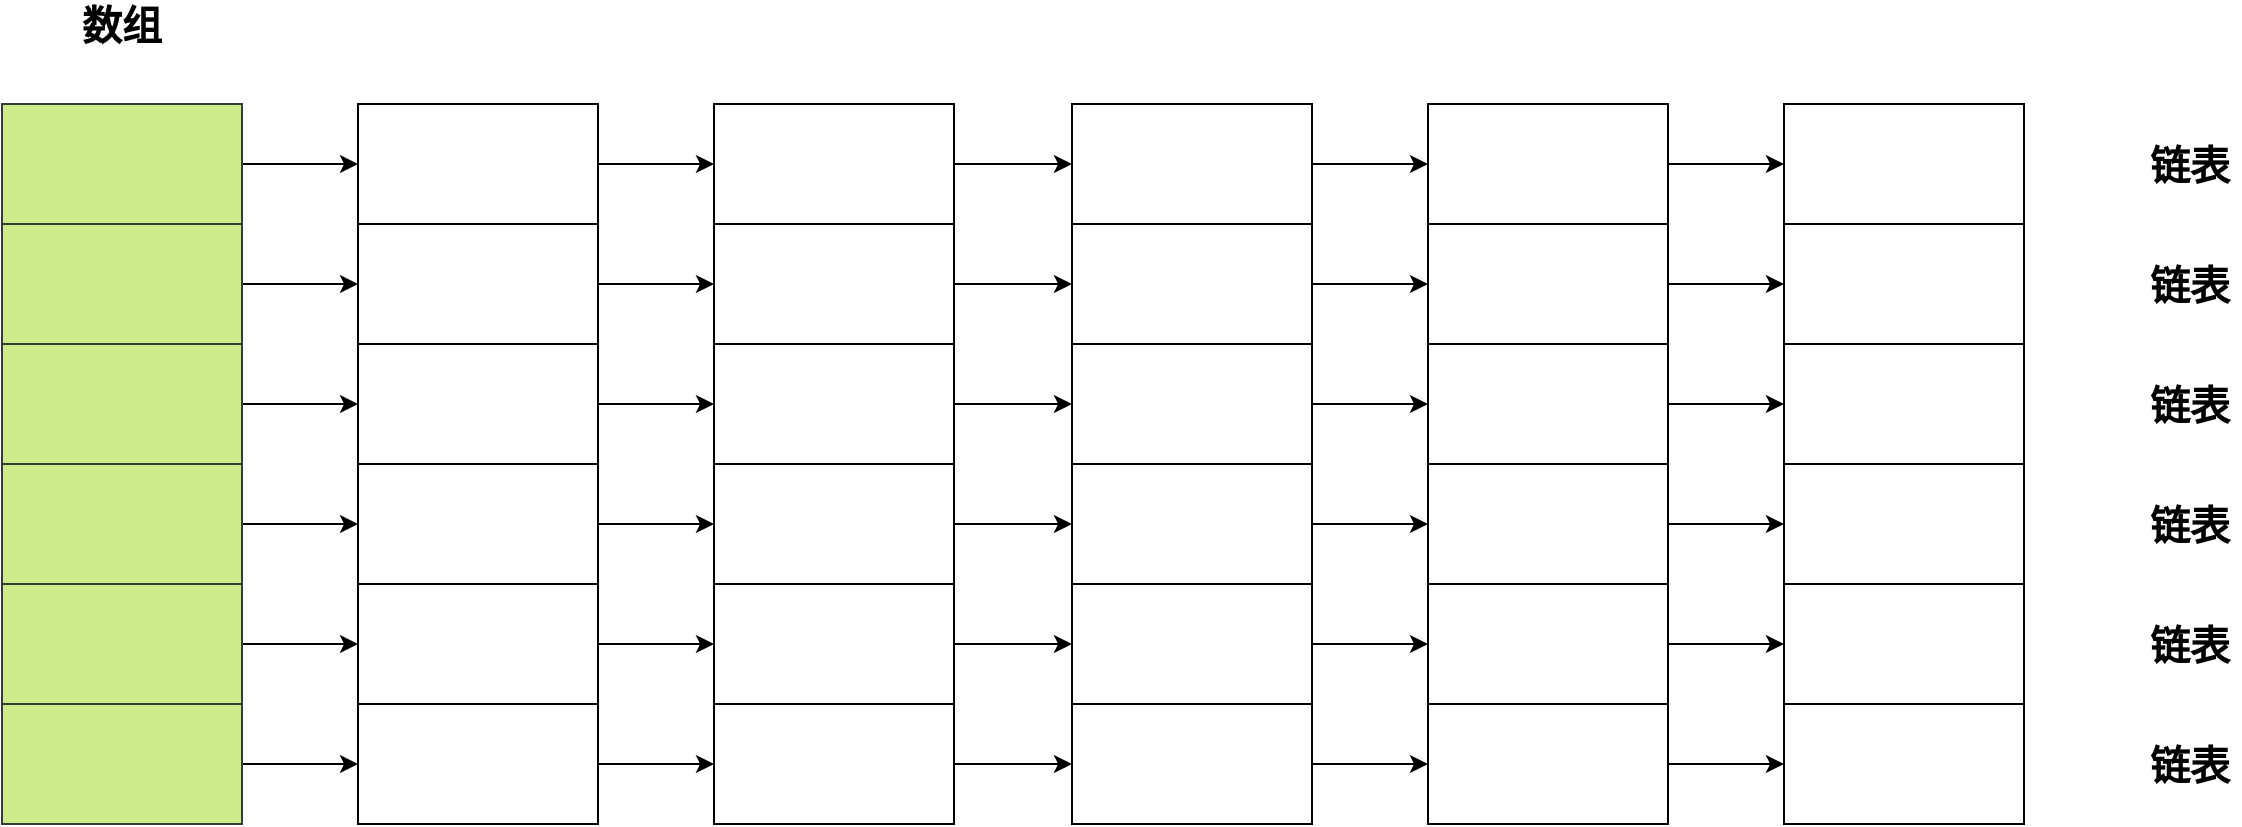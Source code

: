 <mxfile version="10.6.8" type="device"><diagram id="srieWkvELS1RMQvYjIIk" name="第 1 页"><mxGraphModel dx="1058" dy="818" grid="1" gridSize="10" guides="1" tooltips="1" connect="1" arrows="1" fold="1" page="1" pageScale="1" pageWidth="827" pageHeight="1169" math="0" shadow="0"><root><mxCell id="0"/><mxCell id="1" parent="0"/><mxCell id="b1QE04Y3c-LqhXwyvcMW-42" style="edgeStyle=orthogonalEdgeStyle;rounded=0;orthogonalLoop=1;jettySize=auto;html=1;exitX=1;exitY=0.5;exitDx=0;exitDy=0;entryX=0;entryY=0.5;entryDx=0;entryDy=0;fontSize=20;" parent="1" source="b1QE04Y3c-LqhXwyvcMW-1" target="b1QE04Y3c-LqhXwyvcMW-7" edge="1"><mxGeometry relative="1" as="geometry"/></mxCell><mxCell id="b1QE04Y3c-LqhXwyvcMW-1" value="" style="rounded=0;whiteSpace=wrap;html=1;fillColor=#cdeb8b;strokeColor=#36393d;" parent="1" vertex="1"><mxGeometry x="70" y="150" width="120" height="60" as="geometry"/></mxCell><mxCell id="b1QE04Y3c-LqhXwyvcMW-47" style="edgeStyle=orthogonalEdgeStyle;rounded=0;orthogonalLoop=1;jettySize=auto;html=1;exitX=1;exitY=0.5;exitDx=0;exitDy=0;fontSize=20;" parent="1" source="b1QE04Y3c-LqhXwyvcMW-2" target="b1QE04Y3c-LqhXwyvcMW-16" edge="1"><mxGeometry relative="1" as="geometry"/></mxCell><mxCell id="b1QE04Y3c-LqhXwyvcMW-2" value="" style="rounded=0;whiteSpace=wrap;html=1;fillColor=#cdeb8b;strokeColor=#36393d;" parent="1" vertex="1"><mxGeometry x="70" y="210" width="120" height="60" as="geometry"/></mxCell><mxCell id="b1QE04Y3c-LqhXwyvcMW-52" style="edgeStyle=orthogonalEdgeStyle;rounded=0;orthogonalLoop=1;jettySize=auto;html=1;exitX=1;exitY=0.5;exitDx=0;exitDy=0;entryX=0;entryY=0.5;entryDx=0;entryDy=0;fontSize=20;" parent="1" source="b1QE04Y3c-LqhXwyvcMW-3" target="b1QE04Y3c-LqhXwyvcMW-21" edge="1"><mxGeometry relative="1" as="geometry"/></mxCell><mxCell id="b1QE04Y3c-LqhXwyvcMW-3" value="" style="rounded=0;whiteSpace=wrap;html=1;fillColor=#cdeb8b;strokeColor=#36393d;" parent="1" vertex="1"><mxGeometry x="70" y="270" width="120" height="60" as="geometry"/></mxCell><mxCell id="b1QE04Y3c-LqhXwyvcMW-58" style="edgeStyle=orthogonalEdgeStyle;rounded=0;orthogonalLoop=1;jettySize=auto;html=1;exitX=1;exitY=0.5;exitDx=0;exitDy=0;entryX=0;entryY=0.5;entryDx=0;entryDy=0;fontSize=20;" parent="1" source="b1QE04Y3c-LqhXwyvcMW-4" target="b1QE04Y3c-LqhXwyvcMW-26" edge="1"><mxGeometry relative="1" as="geometry"/></mxCell><mxCell id="b1QE04Y3c-LqhXwyvcMW-4" value="" style="rounded=0;whiteSpace=wrap;html=1;fillColor=#cdeb8b;strokeColor=#36393d;" parent="1" vertex="1"><mxGeometry x="70" y="330" width="120" height="60" as="geometry"/></mxCell><mxCell id="b1QE04Y3c-LqhXwyvcMW-63" style="edgeStyle=orthogonalEdgeStyle;rounded=0;orthogonalLoop=1;jettySize=auto;html=1;exitX=1;exitY=0.5;exitDx=0;exitDy=0;entryX=0;entryY=0.5;entryDx=0;entryDy=0;fontSize=20;" parent="1" source="b1QE04Y3c-LqhXwyvcMW-5" target="b1QE04Y3c-LqhXwyvcMW-31" edge="1"><mxGeometry relative="1" as="geometry"/></mxCell><mxCell id="b1QE04Y3c-LqhXwyvcMW-5" value="" style="rounded=0;whiteSpace=wrap;html=1;fillColor=#cdeb8b;strokeColor=#36393d;" parent="1" vertex="1"><mxGeometry x="70" y="390" width="120" height="60" as="geometry"/></mxCell><mxCell id="b1QE04Y3c-LqhXwyvcMW-68" style="edgeStyle=orthogonalEdgeStyle;rounded=0;orthogonalLoop=1;jettySize=auto;html=1;exitX=1;exitY=0.5;exitDx=0;exitDy=0;fontSize=20;" parent="1" source="b1QE04Y3c-LqhXwyvcMW-6" target="b1QE04Y3c-LqhXwyvcMW-36" edge="1"><mxGeometry relative="1" as="geometry"/></mxCell><mxCell id="b1QE04Y3c-LqhXwyvcMW-6" value="" style="rounded=0;whiteSpace=wrap;html=1;fillColor=#cdeb8b;strokeColor=#36393d;" parent="1" vertex="1"><mxGeometry x="70" y="450" width="120" height="60" as="geometry"/></mxCell><mxCell id="b1QE04Y3c-LqhXwyvcMW-43" style="edgeStyle=orthogonalEdgeStyle;rounded=0;orthogonalLoop=1;jettySize=auto;html=1;exitX=1;exitY=0.5;exitDx=0;exitDy=0;entryX=0;entryY=0.5;entryDx=0;entryDy=0;fontSize=20;" parent="1" source="b1QE04Y3c-LqhXwyvcMW-7" target="b1QE04Y3c-LqhXwyvcMW-12" edge="1"><mxGeometry relative="1" as="geometry"/></mxCell><mxCell id="b1QE04Y3c-LqhXwyvcMW-7" value="" style="rounded=0;whiteSpace=wrap;html=1;" parent="1" vertex="1"><mxGeometry x="248" y="150" width="120" height="60" as="geometry"/></mxCell><mxCell id="b1QE04Y3c-LqhXwyvcMW-44" style="edgeStyle=orthogonalEdgeStyle;rounded=0;orthogonalLoop=1;jettySize=auto;html=1;exitX=1;exitY=0.5;exitDx=0;exitDy=0;entryX=0;entryY=0.5;entryDx=0;entryDy=0;fontSize=20;" parent="1" source="b1QE04Y3c-LqhXwyvcMW-12" target="b1QE04Y3c-LqhXwyvcMW-13" edge="1"><mxGeometry relative="1" as="geometry"/></mxCell><mxCell id="b1QE04Y3c-LqhXwyvcMW-12" value="" style="rounded=0;whiteSpace=wrap;html=1;" parent="1" vertex="1"><mxGeometry x="426" y="150" width="120" height="60" as="geometry"/></mxCell><mxCell id="b1QE04Y3c-LqhXwyvcMW-45" style="edgeStyle=orthogonalEdgeStyle;rounded=0;orthogonalLoop=1;jettySize=auto;html=1;exitX=1;exitY=0.5;exitDx=0;exitDy=0;fontSize=20;" parent="1" source="b1QE04Y3c-LqhXwyvcMW-13" target="b1QE04Y3c-LqhXwyvcMW-14" edge="1"><mxGeometry relative="1" as="geometry"/></mxCell><mxCell id="b1QE04Y3c-LqhXwyvcMW-13" value="" style="rounded=0;whiteSpace=wrap;html=1;" parent="1" vertex="1"><mxGeometry x="605" y="150" width="120" height="60" as="geometry"/></mxCell><mxCell id="b1QE04Y3c-LqhXwyvcMW-46" style="edgeStyle=orthogonalEdgeStyle;rounded=0;orthogonalLoop=1;jettySize=auto;html=1;exitX=1;exitY=0.5;exitDx=0;exitDy=0;fontSize=20;" parent="1" source="b1QE04Y3c-LqhXwyvcMW-14" target="b1QE04Y3c-LqhXwyvcMW-15" edge="1"><mxGeometry relative="1" as="geometry"/></mxCell><mxCell id="b1QE04Y3c-LqhXwyvcMW-14" value="" style="rounded=0;whiteSpace=wrap;html=1;" parent="1" vertex="1"><mxGeometry x="783" y="150" width="120" height="60" as="geometry"/></mxCell><mxCell id="b1QE04Y3c-LqhXwyvcMW-15" value="" style="rounded=0;whiteSpace=wrap;html=1;" parent="1" vertex="1"><mxGeometry x="961" y="150" width="120" height="60" as="geometry"/></mxCell><mxCell id="b1QE04Y3c-LqhXwyvcMW-48" style="edgeStyle=orthogonalEdgeStyle;rounded=0;orthogonalLoop=1;jettySize=auto;html=1;exitX=1;exitY=0.5;exitDx=0;exitDy=0;fontSize=20;" parent="1" source="b1QE04Y3c-LqhXwyvcMW-16" target="b1QE04Y3c-LqhXwyvcMW-17" edge="1"><mxGeometry relative="1" as="geometry"/></mxCell><mxCell id="b1QE04Y3c-LqhXwyvcMW-16" value="" style="rounded=0;whiteSpace=wrap;html=1;" parent="1" vertex="1"><mxGeometry x="248" y="210" width="120" height="60" as="geometry"/></mxCell><mxCell id="b1QE04Y3c-LqhXwyvcMW-49" style="edgeStyle=orthogonalEdgeStyle;rounded=0;orthogonalLoop=1;jettySize=auto;html=1;exitX=1;exitY=0.5;exitDx=0;exitDy=0;entryX=0;entryY=0.5;entryDx=0;entryDy=0;fontSize=20;" parent="1" source="b1QE04Y3c-LqhXwyvcMW-17" target="b1QE04Y3c-LqhXwyvcMW-18" edge="1"><mxGeometry relative="1" as="geometry"/></mxCell><mxCell id="b1QE04Y3c-LqhXwyvcMW-17" value="" style="rounded=0;whiteSpace=wrap;html=1;" parent="1" vertex="1"><mxGeometry x="426" y="210" width="120" height="60" as="geometry"/></mxCell><mxCell id="b1QE04Y3c-LqhXwyvcMW-50" style="edgeStyle=orthogonalEdgeStyle;rounded=0;orthogonalLoop=1;jettySize=auto;html=1;exitX=1;exitY=0.5;exitDx=0;exitDy=0;entryX=0;entryY=0.5;entryDx=0;entryDy=0;fontSize=20;" parent="1" source="b1QE04Y3c-LqhXwyvcMW-18" target="b1QE04Y3c-LqhXwyvcMW-19" edge="1"><mxGeometry relative="1" as="geometry"/></mxCell><mxCell id="b1QE04Y3c-LqhXwyvcMW-18" value="" style="rounded=0;whiteSpace=wrap;html=1;" parent="1" vertex="1"><mxGeometry x="605" y="210" width="120" height="60" as="geometry"/></mxCell><mxCell id="b1QE04Y3c-LqhXwyvcMW-51" style="edgeStyle=orthogonalEdgeStyle;rounded=0;orthogonalLoop=1;jettySize=auto;html=1;exitX=1;exitY=0.5;exitDx=0;exitDy=0;fontSize=20;" parent="1" source="b1QE04Y3c-LqhXwyvcMW-19" target="b1QE04Y3c-LqhXwyvcMW-20" edge="1"><mxGeometry relative="1" as="geometry"/></mxCell><mxCell id="b1QE04Y3c-LqhXwyvcMW-19" value="" style="rounded=0;whiteSpace=wrap;html=1;" parent="1" vertex="1"><mxGeometry x="783" y="210" width="120" height="60" as="geometry"/></mxCell><mxCell id="b1QE04Y3c-LqhXwyvcMW-20" value="" style="rounded=0;whiteSpace=wrap;html=1;" parent="1" vertex="1"><mxGeometry x="961" y="210" width="120" height="60" as="geometry"/></mxCell><mxCell id="b1QE04Y3c-LqhXwyvcMW-53" style="edgeStyle=orthogonalEdgeStyle;rounded=0;orthogonalLoop=1;jettySize=auto;html=1;exitX=1;exitY=0.5;exitDx=0;exitDy=0;entryX=0;entryY=0.5;entryDx=0;entryDy=0;fontSize=20;" parent="1" source="b1QE04Y3c-LqhXwyvcMW-21" target="b1QE04Y3c-LqhXwyvcMW-22" edge="1"><mxGeometry relative="1" as="geometry"/></mxCell><mxCell id="b1QE04Y3c-LqhXwyvcMW-21" value="" style="rounded=0;whiteSpace=wrap;html=1;" parent="1" vertex="1"><mxGeometry x="248" y="270" width="120" height="60" as="geometry"/></mxCell><mxCell id="b1QE04Y3c-LqhXwyvcMW-55" style="edgeStyle=orthogonalEdgeStyle;rounded=0;orthogonalLoop=1;jettySize=auto;html=1;exitX=1;exitY=0.5;exitDx=0;exitDy=0;entryX=0;entryY=0.5;entryDx=0;entryDy=0;fontSize=20;" parent="1" source="b1QE04Y3c-LqhXwyvcMW-22" target="b1QE04Y3c-LqhXwyvcMW-23" edge="1"><mxGeometry relative="1" as="geometry"/></mxCell><mxCell id="b1QE04Y3c-LqhXwyvcMW-22" value="" style="rounded=0;whiteSpace=wrap;html=1;" parent="1" vertex="1"><mxGeometry x="426" y="270" width="120" height="60" as="geometry"/></mxCell><mxCell id="b1QE04Y3c-LqhXwyvcMW-56" style="edgeStyle=orthogonalEdgeStyle;rounded=0;orthogonalLoop=1;jettySize=auto;html=1;exitX=1;exitY=0.5;exitDx=0;exitDy=0;entryX=0;entryY=0.5;entryDx=0;entryDy=0;fontSize=20;" parent="1" source="b1QE04Y3c-LqhXwyvcMW-23" target="b1QE04Y3c-LqhXwyvcMW-24" edge="1"><mxGeometry relative="1" as="geometry"/></mxCell><mxCell id="b1QE04Y3c-LqhXwyvcMW-23" value="" style="rounded=0;whiteSpace=wrap;html=1;" parent="1" vertex="1"><mxGeometry x="605" y="270" width="120" height="60" as="geometry"/></mxCell><mxCell id="b1QE04Y3c-LqhXwyvcMW-57" style="edgeStyle=orthogonalEdgeStyle;rounded=0;orthogonalLoop=1;jettySize=auto;html=1;exitX=1;exitY=0.5;exitDx=0;exitDy=0;entryX=0;entryY=0.5;entryDx=0;entryDy=0;fontSize=20;" parent="1" source="b1QE04Y3c-LqhXwyvcMW-24" target="b1QE04Y3c-LqhXwyvcMW-25" edge="1"><mxGeometry relative="1" as="geometry"/></mxCell><mxCell id="b1QE04Y3c-LqhXwyvcMW-24" value="" style="rounded=0;whiteSpace=wrap;html=1;" parent="1" vertex="1"><mxGeometry x="783" y="270" width="120" height="60" as="geometry"/></mxCell><mxCell id="b1QE04Y3c-LqhXwyvcMW-25" value="" style="rounded=0;whiteSpace=wrap;html=1;" parent="1" vertex="1"><mxGeometry x="961" y="270" width="120" height="60" as="geometry"/></mxCell><mxCell id="b1QE04Y3c-LqhXwyvcMW-59" style="edgeStyle=orthogonalEdgeStyle;rounded=0;orthogonalLoop=1;jettySize=auto;html=1;exitX=1;exitY=0.5;exitDx=0;exitDy=0;entryX=0;entryY=0.5;entryDx=0;entryDy=0;fontSize=20;" parent="1" source="b1QE04Y3c-LqhXwyvcMW-26" target="b1QE04Y3c-LqhXwyvcMW-27" edge="1"><mxGeometry relative="1" as="geometry"/></mxCell><mxCell id="b1QE04Y3c-LqhXwyvcMW-26" value="" style="rounded=0;whiteSpace=wrap;html=1;" parent="1" vertex="1"><mxGeometry x="248" y="330" width="120" height="60" as="geometry"/></mxCell><mxCell id="b1QE04Y3c-LqhXwyvcMW-60" style="edgeStyle=orthogonalEdgeStyle;rounded=0;orthogonalLoop=1;jettySize=auto;html=1;exitX=1;exitY=0.5;exitDx=0;exitDy=0;entryX=0;entryY=0.5;entryDx=0;entryDy=0;fontSize=20;" parent="1" source="b1QE04Y3c-LqhXwyvcMW-27" target="b1QE04Y3c-LqhXwyvcMW-28" edge="1"><mxGeometry relative="1" as="geometry"/></mxCell><mxCell id="b1QE04Y3c-LqhXwyvcMW-27" value="" style="rounded=0;whiteSpace=wrap;html=1;" parent="1" vertex="1"><mxGeometry x="426" y="330" width="120" height="60" as="geometry"/></mxCell><mxCell id="b1QE04Y3c-LqhXwyvcMW-61" style="edgeStyle=orthogonalEdgeStyle;rounded=0;orthogonalLoop=1;jettySize=auto;html=1;exitX=1;exitY=0.5;exitDx=0;exitDy=0;entryX=0;entryY=0.5;entryDx=0;entryDy=0;fontSize=20;" parent="1" source="b1QE04Y3c-LqhXwyvcMW-28" target="b1QE04Y3c-LqhXwyvcMW-29" edge="1"><mxGeometry relative="1" as="geometry"/></mxCell><mxCell id="b1QE04Y3c-LqhXwyvcMW-28" value="" style="rounded=0;whiteSpace=wrap;html=1;" parent="1" vertex="1"><mxGeometry x="605" y="330" width="120" height="60" as="geometry"/></mxCell><mxCell id="b1QE04Y3c-LqhXwyvcMW-62" style="edgeStyle=orthogonalEdgeStyle;rounded=0;orthogonalLoop=1;jettySize=auto;html=1;exitX=1;exitY=0.5;exitDx=0;exitDy=0;entryX=0;entryY=0.5;entryDx=0;entryDy=0;fontSize=20;" parent="1" source="b1QE04Y3c-LqhXwyvcMW-29" target="b1QE04Y3c-LqhXwyvcMW-30" edge="1"><mxGeometry relative="1" as="geometry"/></mxCell><mxCell id="b1QE04Y3c-LqhXwyvcMW-29" value="" style="rounded=0;whiteSpace=wrap;html=1;" parent="1" vertex="1"><mxGeometry x="783" y="330" width="120" height="60" as="geometry"/></mxCell><mxCell id="b1QE04Y3c-LqhXwyvcMW-30" value="" style="rounded=0;whiteSpace=wrap;html=1;" parent="1" vertex="1"><mxGeometry x="961" y="330" width="120" height="60" as="geometry"/></mxCell><mxCell id="b1QE04Y3c-LqhXwyvcMW-64" style="edgeStyle=orthogonalEdgeStyle;rounded=0;orthogonalLoop=1;jettySize=auto;html=1;exitX=1;exitY=0.5;exitDx=0;exitDy=0;fontSize=20;" parent="1" source="b1QE04Y3c-LqhXwyvcMW-31" target="b1QE04Y3c-LqhXwyvcMW-32" edge="1"><mxGeometry relative="1" as="geometry"/></mxCell><mxCell id="b1QE04Y3c-LqhXwyvcMW-31" value="" style="rounded=0;whiteSpace=wrap;html=1;" parent="1" vertex="1"><mxGeometry x="248" y="390" width="120" height="60" as="geometry"/></mxCell><mxCell id="b1QE04Y3c-LqhXwyvcMW-65" style="edgeStyle=orthogonalEdgeStyle;rounded=0;orthogonalLoop=1;jettySize=auto;html=1;exitX=1;exitY=0.5;exitDx=0;exitDy=0;fontSize=20;" parent="1" source="b1QE04Y3c-LqhXwyvcMW-32" target="b1QE04Y3c-LqhXwyvcMW-33" edge="1"><mxGeometry relative="1" as="geometry"/></mxCell><mxCell id="b1QE04Y3c-LqhXwyvcMW-32" value="" style="rounded=0;whiteSpace=wrap;html=1;" parent="1" vertex="1"><mxGeometry x="426" y="390" width="120" height="60" as="geometry"/></mxCell><mxCell id="b1QE04Y3c-LqhXwyvcMW-66" style="edgeStyle=orthogonalEdgeStyle;rounded=0;orthogonalLoop=1;jettySize=auto;html=1;exitX=1;exitY=0.5;exitDx=0;exitDy=0;entryX=0;entryY=0.5;entryDx=0;entryDy=0;fontSize=20;" parent="1" source="b1QE04Y3c-LqhXwyvcMW-33" target="b1QE04Y3c-LqhXwyvcMW-34" edge="1"><mxGeometry relative="1" as="geometry"/></mxCell><mxCell id="b1QE04Y3c-LqhXwyvcMW-33" value="" style="rounded=0;whiteSpace=wrap;html=1;" parent="1" vertex="1"><mxGeometry x="605" y="390" width="120" height="60" as="geometry"/></mxCell><mxCell id="b1QE04Y3c-LqhXwyvcMW-67" style="edgeStyle=orthogonalEdgeStyle;rounded=0;orthogonalLoop=1;jettySize=auto;html=1;exitX=1;exitY=0.5;exitDx=0;exitDy=0;fontSize=20;" parent="1" source="b1QE04Y3c-LqhXwyvcMW-34" target="b1QE04Y3c-LqhXwyvcMW-35" edge="1"><mxGeometry relative="1" as="geometry"/></mxCell><mxCell id="b1QE04Y3c-LqhXwyvcMW-34" value="" style="rounded=0;whiteSpace=wrap;html=1;" parent="1" vertex="1"><mxGeometry x="783" y="390" width="120" height="60" as="geometry"/></mxCell><mxCell id="b1QE04Y3c-LqhXwyvcMW-35" value="" style="rounded=0;whiteSpace=wrap;html=1;" parent="1" vertex="1"><mxGeometry x="961" y="390" width="120" height="60" as="geometry"/></mxCell><mxCell id="b1QE04Y3c-LqhXwyvcMW-69" style="edgeStyle=orthogonalEdgeStyle;rounded=0;orthogonalLoop=1;jettySize=auto;html=1;exitX=1;exitY=0.5;exitDx=0;exitDy=0;entryX=0;entryY=0.5;entryDx=0;entryDy=0;fontSize=20;" parent="1" source="b1QE04Y3c-LqhXwyvcMW-36" target="b1QE04Y3c-LqhXwyvcMW-37" edge="1"><mxGeometry relative="1" as="geometry"/></mxCell><mxCell id="b1QE04Y3c-LqhXwyvcMW-36" value="" style="rounded=0;whiteSpace=wrap;html=1;" parent="1" vertex="1"><mxGeometry x="248" y="450" width="120" height="60" as="geometry"/></mxCell><mxCell id="b1QE04Y3c-LqhXwyvcMW-70" style="edgeStyle=orthogonalEdgeStyle;rounded=0;orthogonalLoop=1;jettySize=auto;html=1;exitX=1;exitY=0.5;exitDx=0;exitDy=0;entryX=0;entryY=0.5;entryDx=0;entryDy=0;fontSize=20;" parent="1" source="b1QE04Y3c-LqhXwyvcMW-37" target="b1QE04Y3c-LqhXwyvcMW-38" edge="1"><mxGeometry relative="1" as="geometry"/></mxCell><mxCell id="b1QE04Y3c-LqhXwyvcMW-37" value="" style="rounded=0;whiteSpace=wrap;html=1;" parent="1" vertex="1"><mxGeometry x="426" y="450" width="120" height="60" as="geometry"/></mxCell><mxCell id="b1QE04Y3c-LqhXwyvcMW-71" style="edgeStyle=orthogonalEdgeStyle;rounded=0;orthogonalLoop=1;jettySize=auto;html=1;exitX=1;exitY=0.5;exitDx=0;exitDy=0;fontSize=20;" parent="1" source="b1QE04Y3c-LqhXwyvcMW-38" target="b1QE04Y3c-LqhXwyvcMW-39" edge="1"><mxGeometry relative="1" as="geometry"/></mxCell><mxCell id="b1QE04Y3c-LqhXwyvcMW-38" value="" style="rounded=0;whiteSpace=wrap;html=1;" parent="1" vertex="1"><mxGeometry x="605" y="450" width="120" height="60" as="geometry"/></mxCell><mxCell id="b1QE04Y3c-LqhXwyvcMW-72" style="edgeStyle=orthogonalEdgeStyle;rounded=0;orthogonalLoop=1;jettySize=auto;html=1;exitX=1;exitY=0.5;exitDx=0;exitDy=0;entryX=0;entryY=0.5;entryDx=0;entryDy=0;fontSize=20;" parent="1" source="b1QE04Y3c-LqhXwyvcMW-39" target="b1QE04Y3c-LqhXwyvcMW-40" edge="1"><mxGeometry relative="1" as="geometry"/></mxCell><mxCell id="b1QE04Y3c-LqhXwyvcMW-39" value="" style="rounded=0;whiteSpace=wrap;html=1;" parent="1" vertex="1"><mxGeometry x="783" y="450" width="120" height="60" as="geometry"/></mxCell><mxCell id="b1QE04Y3c-LqhXwyvcMW-40" value="" style="rounded=0;whiteSpace=wrap;html=1;" parent="1" vertex="1"><mxGeometry x="961" y="450" width="120" height="60" as="geometry"/></mxCell><mxCell id="b1QE04Y3c-LqhXwyvcMW-41" value="数组" style="text;html=1;strokeColor=none;fillColor=none;align=center;verticalAlign=middle;whiteSpace=wrap;rounded=0;fontSize=20;fontStyle=1" parent="1" vertex="1"><mxGeometry x="105" y="100" width="50" height="20" as="geometry"/></mxCell><mxCell id="b1QE04Y3c-LqhXwyvcMW-73" value="链表" style="text;html=1;strokeColor=none;fillColor=none;align=center;verticalAlign=middle;whiteSpace=wrap;rounded=0;fontSize=20;fontStyle=1" parent="1" vertex="1"><mxGeometry x="1139" y="170" width="50" height="20" as="geometry"/></mxCell><mxCell id="b1QE04Y3c-LqhXwyvcMW-74" value="链表" style="text;html=1;strokeColor=none;fillColor=none;align=center;verticalAlign=middle;whiteSpace=wrap;rounded=0;fontSize=20;fontStyle=1" parent="1" vertex="1"><mxGeometry x="1139" y="230" width="50" height="20" as="geometry"/></mxCell><mxCell id="b1QE04Y3c-LqhXwyvcMW-76" value="链表" style="text;html=1;strokeColor=none;fillColor=none;align=center;verticalAlign=middle;whiteSpace=wrap;rounded=0;fontSize=20;fontStyle=1" parent="1" vertex="1"><mxGeometry x="1139" y="290" width="50" height="20" as="geometry"/></mxCell><mxCell id="b1QE04Y3c-LqhXwyvcMW-77" value="链表" style="text;html=1;strokeColor=none;fillColor=none;align=center;verticalAlign=middle;whiteSpace=wrap;rounded=0;fontSize=20;fontStyle=1" parent="1" vertex="1"><mxGeometry x="1139" y="350" width="50" height="20" as="geometry"/></mxCell><mxCell id="b1QE04Y3c-LqhXwyvcMW-78" value="链表" style="text;html=1;strokeColor=none;fillColor=none;align=center;verticalAlign=middle;whiteSpace=wrap;rounded=0;fontSize=20;fontStyle=1" parent="1" vertex="1"><mxGeometry x="1139" y="410" width="50" height="20" as="geometry"/></mxCell><mxCell id="b1QE04Y3c-LqhXwyvcMW-79" value="链表" style="text;html=1;strokeColor=none;fillColor=none;align=center;verticalAlign=middle;whiteSpace=wrap;rounded=0;fontSize=20;fontStyle=1" parent="1" vertex="1"><mxGeometry x="1139" y="470" width="50" height="20" as="geometry"/></mxCell></root></mxGraphModel></diagram></mxfile>